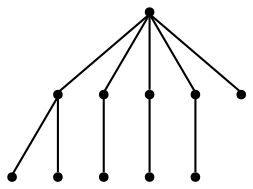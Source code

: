 graph {
  node [shape=point,comment="{\"directed\":false,\"doi\":\"10.1007/978-3-642-25878-7_37\",\"figure\":\"1\"}"]

  v0 [pos="1483.8539071437954,769.5806032712652"]
  v1 [pos="1451.610649404064,705.1411338806408"]
  v2 [pos="1516.0930925117918,705.1411338806408"]
  v3 [pos="1419.3715912976845,769.5806032712651"]
  v4 [pos="1419.3715912976845,705.1411338806408"]
  v5 [pos="1354.884948556604,834.0241423196312"]
  v6 [pos="1225.920189602765,769.5806032712651"]
  v7 [pos="1290.402632710493,769.5806032712651"]
  v8 [pos="1354.884948556604,769.5806032712652"]
  v9 [pos="1290.402632710493,705.1411338806408"]
  v10 [pos="1225.920189602765,705.1411338806408"]

  v0 -- v1 [id="-1",pos="1483.8539071437954,769.5806032712652 1451.610649404064,705.1411338806408 1451.610649404064,705.1411338806408 1451.610649404064,705.1411338806408"]
  v6 -- v10 [id="-2",pos="1225.920189602765,769.5806032712651 1225.920189602765,705.1411338806408 1225.920189602765,705.1411338806408 1225.920189602765,705.1411338806408"]
  v7 -- v9 [id="-3",pos="1290.402632710493,769.5806032712651 1290.402632710493,705.1411338806408 1290.402632710493,705.1411338806408 1290.402632710493,705.1411338806408"]
  v5 -- v8 [id="-4",pos="1354.884948556604,834.0241423196312 1354.884948556604,769.5806032712652 1354.884948556604,769.5806032712652 1354.884948556604,769.5806032712652"]
  v5 -- v7 [id="-5",pos="1354.884948556604,834.0241423196312 1290.402632710493,769.5806032712651 1290.402632710493,769.5806032712651 1290.402632710493,769.5806032712651"]
  v5 -- v3 [id="-6",pos="1354.884948556604,834.0241423196312 1419.3715912976845,769.5806032712651 1419.3715912976845,769.5806032712651 1419.3715912976845,769.5806032712651"]
  v5 -- v6 [id="-7",pos="1354.884948556604,834.0241423196312 1225.920189602765,769.5806032712651 1225.920189602765,769.5806032712651 1225.920189602765,769.5806032712651"]
  v5 -- v0 [id="-8",pos="1354.884948556604,834.0241423196312 1483.8539071437954,769.5806032712652 1483.8539071437954,769.5806032712652 1483.8539071437954,769.5806032712652"]
  v3 -- v4 [id="-9",pos="1419.3715912976845,769.5806032712651 1419.3715912976845,705.1411338806408 1419.3715912976845,705.1411338806408 1419.3715912976845,705.1411338806408"]
  v0 -- v2 [id="-10",pos="1483.8539071437954,769.5806032712652 1516.0930925117918,705.1411338806408 1516.0930925117918,705.1411338806408 1516.0930925117918,705.1411338806408"]
}